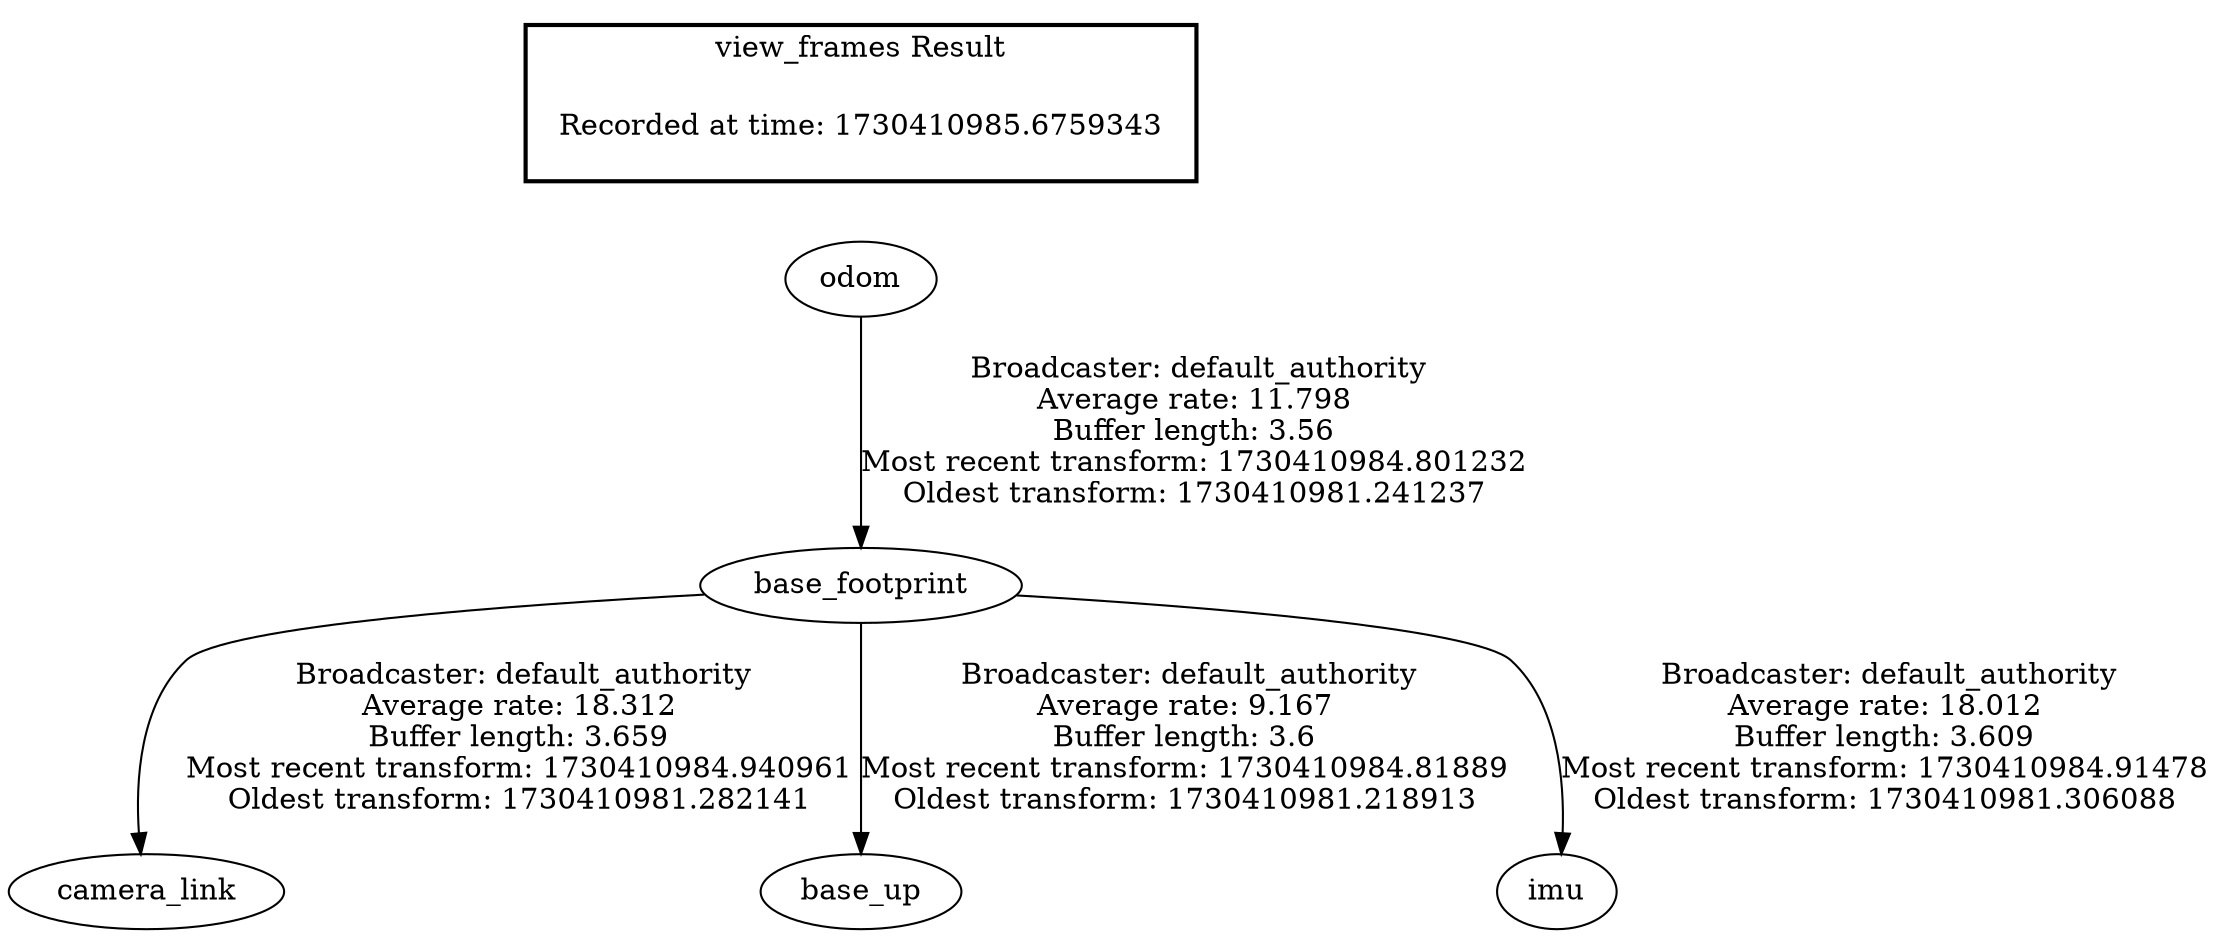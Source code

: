 digraph G {
"base_footprint" -> "camera_link"[label=" Broadcaster: default_authority\nAverage rate: 18.312\nBuffer length: 3.659\nMost recent transform: 1730410984.940961\nOldest transform: 1730410981.282141\n"];
"odom" -> "base_footprint"[label=" Broadcaster: default_authority\nAverage rate: 11.798\nBuffer length: 3.56\nMost recent transform: 1730410984.801232\nOldest transform: 1730410981.241237\n"];
"base_footprint" -> "base_up"[label=" Broadcaster: default_authority\nAverage rate: 9.167\nBuffer length: 3.6\nMost recent transform: 1730410984.81889\nOldest transform: 1730410981.218913\n"];
"base_footprint" -> "imu"[label=" Broadcaster: default_authority\nAverage rate: 18.012\nBuffer length: 3.609\nMost recent transform: 1730410984.91478\nOldest transform: 1730410981.306088\n"];
edge [style=invis];
 subgraph cluster_legend { style=bold; color=black; label ="view_frames Result";
"Recorded at time: 1730410985.6759343"[ shape=plaintext ] ;
}->"odom";
}